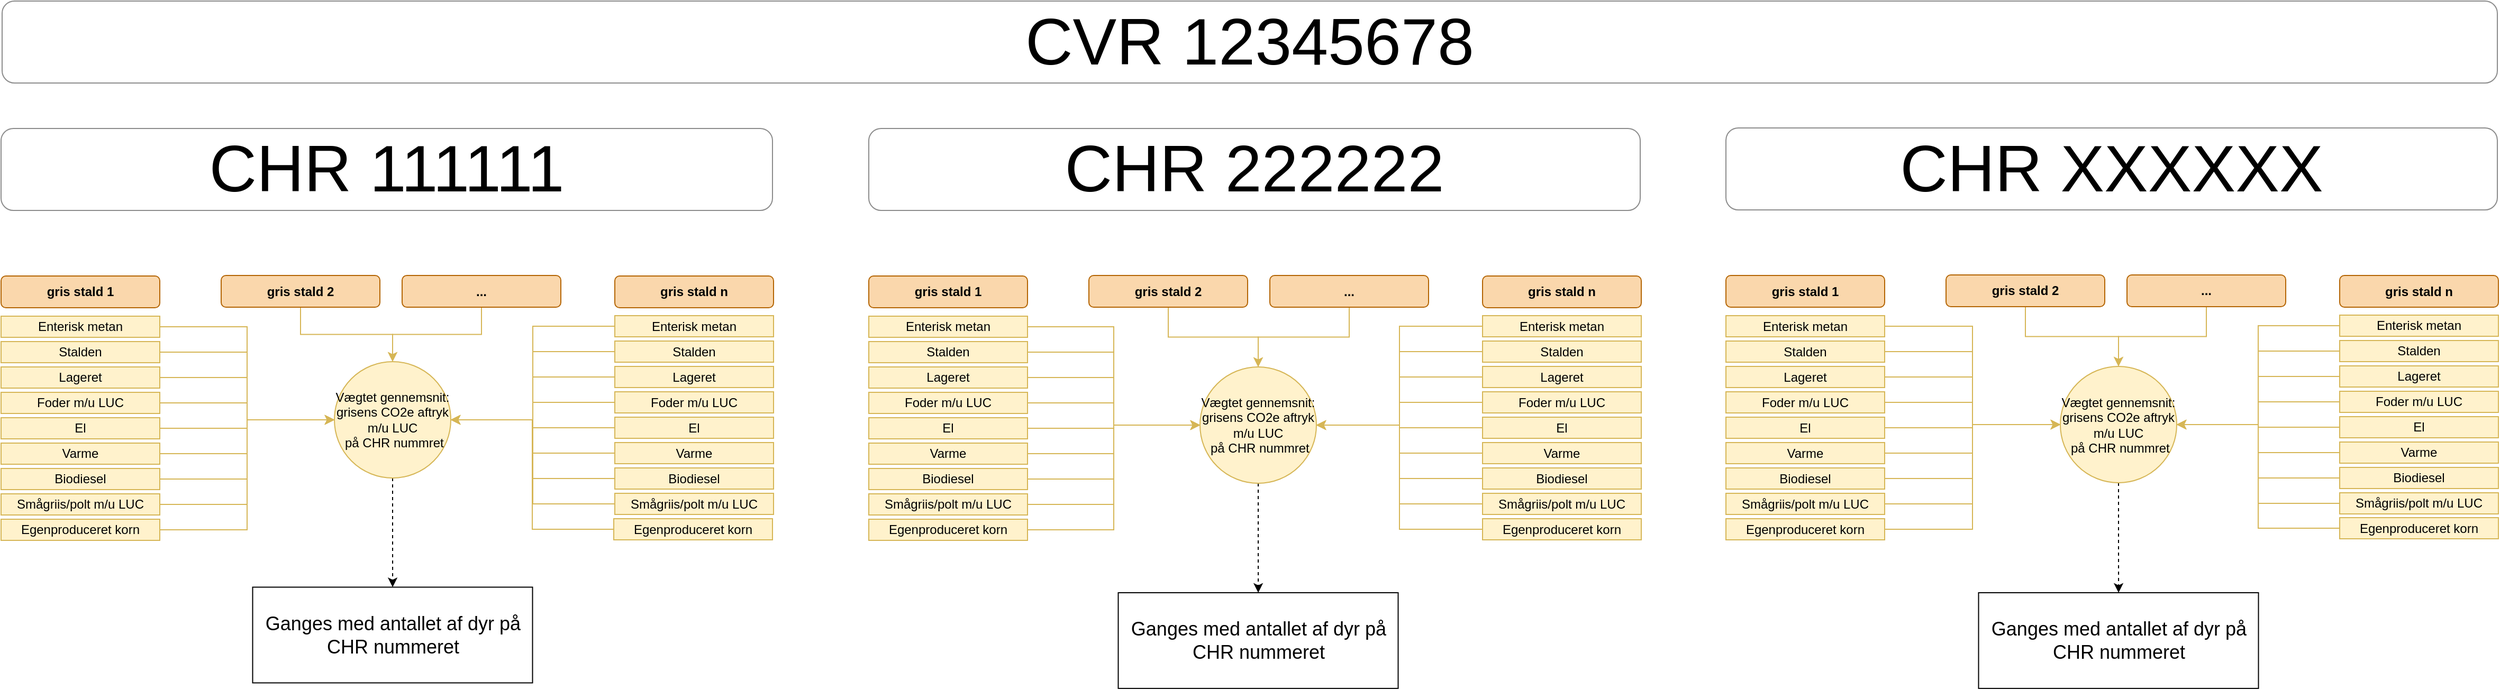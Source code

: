 <mxfile version="20.4.0" type="github">
  <diagram id="GUWWXrYv7TFzIVzRqDlY" name="Page-1">
    <mxGraphModel dx="4907" dy="1978" grid="1" gridSize="10" guides="1" tooltips="1" connect="1" arrows="1" fold="1" page="1" pageScale="1" pageWidth="827" pageHeight="1169" math="0" shadow="0">
      <root>
        <mxCell id="0" />
        <mxCell id="1" parent="0" />
        <mxCell id="A_WAUtJpo3-AmnUpiRZP-115" value="CHR 111111" style="rounded=1;whiteSpace=wrap;html=1;shadow=0;glass=0;sketch=0;strokeColor=#808080;fontSize=62;fillColor=default;gradientColor=none;rotation=0;opacity=90;" vertex="1" parent="1">
          <mxGeometry x="61" y="200.5" width="729" height="77.5" as="geometry" />
        </mxCell>
        <mxCell id="A_WAUtJpo3-AmnUpiRZP-759" style="edgeStyle=orthogonalEdgeStyle;rounded=0;orthogonalLoop=1;jettySize=auto;html=1;strokeColor=#000000;fontSize=18;dashed=1;" edge="1" parent="1" source="A_WAUtJpo3-AmnUpiRZP-611" target="A_WAUtJpo3-AmnUpiRZP-756">
          <mxGeometry relative="1" as="geometry" />
        </mxCell>
        <mxCell id="A_WAUtJpo3-AmnUpiRZP-611" value="Vægtet gennemsnit: grisens CO2e aftryk m/u LUC&lt;br&gt;&amp;nbsp;på CHR nummret" style="ellipse;whiteSpace=wrap;html=1;aspect=fixed;fontFamily=Helvetica;fontSize=12;align=center;strokeColor=#d6b656;fillColor=#fff2cc;" vertex="1" parent="1">
          <mxGeometry x="376" y="421" width="110" height="110" as="geometry" />
        </mxCell>
        <mxCell id="A_WAUtJpo3-AmnUpiRZP-660" style="edgeStyle=orthogonalEdgeStyle;rounded=0;orthogonalLoop=1;jettySize=auto;html=1;entryX=0;entryY=0.5;entryDx=0;entryDy=0;strokeColor=#d6b656;fillColor=#fff2cc;" edge="1" parent="1" source="A_WAUtJpo3-AmnUpiRZP-613" target="A_WAUtJpo3-AmnUpiRZP-611">
          <mxGeometry relative="1" as="geometry" />
        </mxCell>
        <mxCell id="A_WAUtJpo3-AmnUpiRZP-613" value="Enterisk metan" style="rounded=0;whiteSpace=wrap;html=1;fillColor=#fff2cc;strokeColor=#d6b656;" vertex="1" parent="1">
          <mxGeometry x="61" y="378" width="150" height="20" as="geometry" />
        </mxCell>
        <mxCell id="A_WAUtJpo3-AmnUpiRZP-661" style="edgeStyle=orthogonalEdgeStyle;rounded=0;orthogonalLoop=1;jettySize=auto;html=1;entryX=0;entryY=0.5;entryDx=0;entryDy=0;strokeColor=#d6b656;fillColor=#fff2cc;" edge="1" parent="1" source="A_WAUtJpo3-AmnUpiRZP-615" target="A_WAUtJpo3-AmnUpiRZP-611">
          <mxGeometry relative="1" as="geometry" />
        </mxCell>
        <mxCell id="A_WAUtJpo3-AmnUpiRZP-615" value="Stalden" style="rounded=0;whiteSpace=wrap;html=1;fillColor=#fff2cc;strokeColor=#d6b656;" vertex="1" parent="1">
          <mxGeometry x="61" y="402" width="150" height="20" as="geometry" />
        </mxCell>
        <mxCell id="A_WAUtJpo3-AmnUpiRZP-616" style="edgeStyle=orthogonalEdgeStyle;rounded=0;orthogonalLoop=1;jettySize=auto;html=1;fontSize=25;strokeColor=#d6b656;fillColor=#fff2cc;" edge="1" parent="1" source="A_WAUtJpo3-AmnUpiRZP-617" target="A_WAUtJpo3-AmnUpiRZP-611">
          <mxGeometry relative="1" as="geometry" />
        </mxCell>
        <mxCell id="A_WAUtJpo3-AmnUpiRZP-617" value="Lageret" style="rounded=0;whiteSpace=wrap;html=1;fillColor=#fff2cc;strokeColor=#d6b656;" vertex="1" parent="1">
          <mxGeometry x="61" y="426" width="150" height="20" as="geometry" />
        </mxCell>
        <mxCell id="A_WAUtJpo3-AmnUpiRZP-618" style="edgeStyle=orthogonalEdgeStyle;rounded=0;orthogonalLoop=1;jettySize=auto;html=1;fontSize=25;strokeColor=#d6b656;fillColor=#fff2cc;" edge="1" parent="1" source="A_WAUtJpo3-AmnUpiRZP-619" target="A_WAUtJpo3-AmnUpiRZP-611">
          <mxGeometry relative="1" as="geometry" />
        </mxCell>
        <mxCell id="A_WAUtJpo3-AmnUpiRZP-619" value="Foder m/u LUC" style="rounded=0;whiteSpace=wrap;html=1;fillColor=#fff2cc;strokeColor=#d6b656;" vertex="1" parent="1">
          <mxGeometry x="61" y="450" width="150" height="20" as="geometry" />
        </mxCell>
        <mxCell id="A_WAUtJpo3-AmnUpiRZP-620" style="edgeStyle=orthogonalEdgeStyle;rounded=0;orthogonalLoop=1;jettySize=auto;html=1;fontSize=25;strokeColor=#d6b656;fillColor=#fff2cc;" edge="1" parent="1" source="A_WAUtJpo3-AmnUpiRZP-621" target="A_WAUtJpo3-AmnUpiRZP-611">
          <mxGeometry relative="1" as="geometry" />
        </mxCell>
        <mxCell id="A_WAUtJpo3-AmnUpiRZP-621" value="El" style="rounded=0;whiteSpace=wrap;html=1;fillColor=#fff2cc;strokeColor=#d6b656;" vertex="1" parent="1">
          <mxGeometry x="61" y="474" width="150" height="20" as="geometry" />
        </mxCell>
        <mxCell id="A_WAUtJpo3-AmnUpiRZP-622" style="edgeStyle=orthogonalEdgeStyle;rounded=0;orthogonalLoop=1;jettySize=auto;html=1;fontSize=25;strokeColor=#d6b656;fillColor=#fff2cc;" edge="1" parent="1" source="A_WAUtJpo3-AmnUpiRZP-623" target="A_WAUtJpo3-AmnUpiRZP-611">
          <mxGeometry relative="1" as="geometry" />
        </mxCell>
        <mxCell id="A_WAUtJpo3-AmnUpiRZP-623" value="Varme" style="rounded=0;whiteSpace=wrap;html=1;fillColor=#fff2cc;strokeColor=#d6b656;" vertex="1" parent="1">
          <mxGeometry x="61" y="498" width="150" height="20" as="geometry" />
        </mxCell>
        <mxCell id="A_WAUtJpo3-AmnUpiRZP-624" style="edgeStyle=orthogonalEdgeStyle;rounded=0;orthogonalLoop=1;jettySize=auto;html=1;fontSize=25;strokeColor=#d6b656;fillColor=#fff2cc;" edge="1" parent="1" source="A_WAUtJpo3-AmnUpiRZP-625" target="A_WAUtJpo3-AmnUpiRZP-611">
          <mxGeometry relative="1" as="geometry" />
        </mxCell>
        <mxCell id="A_WAUtJpo3-AmnUpiRZP-625" value="Biodiesel" style="rounded=0;whiteSpace=wrap;html=1;fillColor=#fff2cc;strokeColor=#d6b656;" vertex="1" parent="1">
          <mxGeometry x="61" y="522" width="150" height="20" as="geometry" />
        </mxCell>
        <mxCell id="A_WAUtJpo3-AmnUpiRZP-662" style="edgeStyle=orthogonalEdgeStyle;rounded=0;orthogonalLoop=1;jettySize=auto;html=1;entryX=0;entryY=0.5;entryDx=0;entryDy=0;strokeColor=#d6b656;fillColor=#fff2cc;" edge="1" parent="1" source="A_WAUtJpo3-AmnUpiRZP-627" target="A_WAUtJpo3-AmnUpiRZP-611">
          <mxGeometry relative="1" as="geometry" />
        </mxCell>
        <mxCell id="A_WAUtJpo3-AmnUpiRZP-627" value="Smågriis/polt m/u LUC" style="rounded=0;whiteSpace=wrap;html=1;fillColor=#fff2cc;strokeColor=#d6b656;" vertex="1" parent="1">
          <mxGeometry x="61" y="546" width="150" height="20" as="geometry" />
        </mxCell>
        <mxCell id="A_WAUtJpo3-AmnUpiRZP-656" style="edgeStyle=orthogonalEdgeStyle;rounded=0;orthogonalLoop=1;jettySize=auto;html=1;entryX=1;entryY=0.5;entryDx=0;entryDy=0;strokeColor=#d6b656;fillColor=#fff2cc;" edge="1" parent="1" source="A_WAUtJpo3-AmnUpiRZP-629" target="A_WAUtJpo3-AmnUpiRZP-611">
          <mxGeometry relative="1" as="geometry" />
        </mxCell>
        <mxCell id="A_WAUtJpo3-AmnUpiRZP-629" value="Enterisk metan" style="rounded=0;whiteSpace=wrap;html=1;fillColor=#fff2cc;strokeColor=#d6b656;" vertex="1" parent="1">
          <mxGeometry x="641" y="377.5" width="150" height="20" as="geometry" />
        </mxCell>
        <mxCell id="A_WAUtJpo3-AmnUpiRZP-657" style="edgeStyle=orthogonalEdgeStyle;rounded=0;orthogonalLoop=1;jettySize=auto;html=1;entryX=1;entryY=0.5;entryDx=0;entryDy=0;strokeColor=#d6b656;fillColor=#fff2cc;" edge="1" parent="1" source="A_WAUtJpo3-AmnUpiRZP-631" target="A_WAUtJpo3-AmnUpiRZP-611">
          <mxGeometry relative="1" as="geometry" />
        </mxCell>
        <mxCell id="A_WAUtJpo3-AmnUpiRZP-631" value="Stalden" style="rounded=0;whiteSpace=wrap;html=1;fillColor=#fff2cc;strokeColor=#d6b656;" vertex="1" parent="1">
          <mxGeometry x="641" y="401.5" width="150" height="20" as="geometry" />
        </mxCell>
        <mxCell id="A_WAUtJpo3-AmnUpiRZP-632" style="edgeStyle=orthogonalEdgeStyle;rounded=0;orthogonalLoop=1;jettySize=auto;html=1;fontSize=25;strokeColor=#d6b656;fillColor=#fff2cc;" edge="1" parent="1" source="A_WAUtJpo3-AmnUpiRZP-633" target="A_WAUtJpo3-AmnUpiRZP-611">
          <mxGeometry relative="1" as="geometry" />
        </mxCell>
        <mxCell id="A_WAUtJpo3-AmnUpiRZP-633" value="Lageret" style="rounded=0;whiteSpace=wrap;html=1;fillColor=#fff2cc;strokeColor=#d6b656;" vertex="1" parent="1">
          <mxGeometry x="641" y="425.5" width="150" height="20" as="geometry" />
        </mxCell>
        <mxCell id="A_WAUtJpo3-AmnUpiRZP-634" style="edgeStyle=orthogonalEdgeStyle;rounded=0;orthogonalLoop=1;jettySize=auto;html=1;fontSize=25;strokeColor=#d6b656;fillColor=#fff2cc;" edge="1" parent="1" source="A_WAUtJpo3-AmnUpiRZP-635" target="A_WAUtJpo3-AmnUpiRZP-611">
          <mxGeometry relative="1" as="geometry" />
        </mxCell>
        <mxCell id="A_WAUtJpo3-AmnUpiRZP-635" value="Foder m/u LUC" style="rounded=0;whiteSpace=wrap;html=1;fillColor=#fff2cc;strokeColor=#d6b656;" vertex="1" parent="1">
          <mxGeometry x="641" y="449.5" width="150" height="20" as="geometry" />
        </mxCell>
        <mxCell id="A_WAUtJpo3-AmnUpiRZP-636" style="edgeStyle=orthogonalEdgeStyle;rounded=0;orthogonalLoop=1;jettySize=auto;html=1;fontSize=25;strokeColor=#d6b656;fillColor=#fff2cc;" edge="1" parent="1" source="A_WAUtJpo3-AmnUpiRZP-637" target="A_WAUtJpo3-AmnUpiRZP-611">
          <mxGeometry relative="1" as="geometry" />
        </mxCell>
        <mxCell id="A_WAUtJpo3-AmnUpiRZP-637" value="El" style="rounded=0;whiteSpace=wrap;html=1;fillColor=#fff2cc;strokeColor=#d6b656;" vertex="1" parent="1">
          <mxGeometry x="641" y="473.5" width="150" height="20" as="geometry" />
        </mxCell>
        <mxCell id="A_WAUtJpo3-AmnUpiRZP-638" style="edgeStyle=orthogonalEdgeStyle;rounded=0;orthogonalLoop=1;jettySize=auto;html=1;fontSize=25;strokeColor=#d6b656;fillColor=#fff2cc;" edge="1" parent="1" source="A_WAUtJpo3-AmnUpiRZP-639" target="A_WAUtJpo3-AmnUpiRZP-611">
          <mxGeometry relative="1" as="geometry" />
        </mxCell>
        <mxCell id="A_WAUtJpo3-AmnUpiRZP-639" value="Varme" style="rounded=0;whiteSpace=wrap;html=1;fillColor=#fff2cc;strokeColor=#d6b656;" vertex="1" parent="1">
          <mxGeometry x="641" y="497.5" width="150" height="20" as="geometry" />
        </mxCell>
        <mxCell id="A_WAUtJpo3-AmnUpiRZP-640" style="edgeStyle=orthogonalEdgeStyle;rounded=0;orthogonalLoop=1;jettySize=auto;html=1;fontSize=25;strokeColor=#d6b656;fillColor=#fff2cc;" edge="1" parent="1" source="A_WAUtJpo3-AmnUpiRZP-641" target="A_WAUtJpo3-AmnUpiRZP-611">
          <mxGeometry relative="1" as="geometry" />
        </mxCell>
        <mxCell id="A_WAUtJpo3-AmnUpiRZP-641" value="Biodiesel" style="rounded=0;whiteSpace=wrap;html=1;fillColor=#fff2cc;strokeColor=#d6b656;" vertex="1" parent="1">
          <mxGeometry x="641" y="521.5" width="150" height="20" as="geometry" />
        </mxCell>
        <mxCell id="A_WAUtJpo3-AmnUpiRZP-658" style="edgeStyle=orthogonalEdgeStyle;rounded=0;orthogonalLoop=1;jettySize=auto;html=1;entryX=1;entryY=0.5;entryDx=0;entryDy=0;strokeColor=#d6b656;fillColor=#fff2cc;" edge="1" parent="1" source="A_WAUtJpo3-AmnUpiRZP-643" target="A_WAUtJpo3-AmnUpiRZP-611">
          <mxGeometry relative="1" as="geometry" />
        </mxCell>
        <mxCell id="A_WAUtJpo3-AmnUpiRZP-643" value="Smågriis/polt m/u LUC" style="rounded=0;whiteSpace=wrap;html=1;fillColor=#fff2cc;strokeColor=#d6b656;" vertex="1" parent="1">
          <mxGeometry x="641" y="545.5" width="150" height="20" as="geometry" />
        </mxCell>
        <mxCell id="A_WAUtJpo3-AmnUpiRZP-644" value="gris stald 1" style="rounded=1;whiteSpace=wrap;html=1;fillColor=#fad7ac;rotation=0;strokeColor=#b46504;fontStyle=1;" vertex="1" parent="1">
          <mxGeometry x="61" y="340" width="150" height="30" as="geometry" />
        </mxCell>
        <mxCell id="A_WAUtJpo3-AmnUpiRZP-645" value="gris stald n" style="rounded=1;whiteSpace=wrap;html=1;fillColor=#fad7ac;rotation=0;strokeColor=#b46504;fontStyle=1;" vertex="1" parent="1">
          <mxGeometry x="641" y="340" width="150" height="30" as="geometry" />
        </mxCell>
        <mxCell id="A_WAUtJpo3-AmnUpiRZP-655" style="edgeStyle=orthogonalEdgeStyle;rounded=0;orthogonalLoop=1;jettySize=auto;html=1;strokeColor=#d6b656;fillColor=#fff2cc;" edge="1" parent="1" source="A_WAUtJpo3-AmnUpiRZP-647" target="A_WAUtJpo3-AmnUpiRZP-611">
          <mxGeometry relative="1" as="geometry" />
        </mxCell>
        <mxCell id="A_WAUtJpo3-AmnUpiRZP-647" value="gris stald 2" style="rounded=1;whiteSpace=wrap;html=1;fillColor=#fad7ac;rotation=0;strokeColor=#b46504;fontStyle=1;" vertex="1" parent="1">
          <mxGeometry x="269" y="339.5" width="150" height="30" as="geometry" />
        </mxCell>
        <mxCell id="A_WAUtJpo3-AmnUpiRZP-648" style="edgeStyle=orthogonalEdgeStyle;rounded=0;orthogonalLoop=1;jettySize=auto;html=1;strokeColor=#d6b656;fontSize=62;fillColor=#fff2cc;" edge="1" parent="1" source="A_WAUtJpo3-AmnUpiRZP-649" target="A_WAUtJpo3-AmnUpiRZP-611">
          <mxGeometry relative="1" as="geometry" />
        </mxCell>
        <mxCell id="A_WAUtJpo3-AmnUpiRZP-649" value="..." style="rounded=1;whiteSpace=wrap;html=1;fillColor=#fad7ac;rotation=0;strokeColor=#b46504;fontStyle=1;" vertex="1" parent="1">
          <mxGeometry x="440" y="339.5" width="150" height="30" as="geometry" />
        </mxCell>
        <mxCell id="A_WAUtJpo3-AmnUpiRZP-664" style="edgeStyle=orthogonalEdgeStyle;rounded=0;orthogonalLoop=1;jettySize=auto;html=1;entryX=0;entryY=0.5;entryDx=0;entryDy=0;strokeColor=#d6b656;fillColor=#fff2cc;" edge="1" parent="1" source="A_WAUtJpo3-AmnUpiRZP-650" target="A_WAUtJpo3-AmnUpiRZP-611">
          <mxGeometry relative="1" as="geometry" />
        </mxCell>
        <mxCell id="A_WAUtJpo3-AmnUpiRZP-650" value="Egenproduceret korn" style="rounded=0;whiteSpace=wrap;html=1;fillColor=#fff2cc;strokeColor=#d6b656;" vertex="1" parent="1">
          <mxGeometry x="61" y="570" width="150" height="20" as="geometry" />
        </mxCell>
        <mxCell id="A_WAUtJpo3-AmnUpiRZP-659" style="edgeStyle=orthogonalEdgeStyle;rounded=0;orthogonalLoop=1;jettySize=auto;html=1;entryX=1;entryY=0.5;entryDx=0;entryDy=0;strokeColor=#d6b656;fillColor=#fff2cc;" edge="1" parent="1" source="A_WAUtJpo3-AmnUpiRZP-651" target="A_WAUtJpo3-AmnUpiRZP-611">
          <mxGeometry relative="1" as="geometry" />
        </mxCell>
        <mxCell id="A_WAUtJpo3-AmnUpiRZP-651" value="Egenproduceret korn" style="rounded=0;whiteSpace=wrap;html=1;fillColor=#fff2cc;strokeColor=#d6b656;" vertex="1" parent="1">
          <mxGeometry x="640" y="569.5" width="150" height="20" as="geometry" />
        </mxCell>
        <mxCell id="A_WAUtJpo3-AmnUpiRZP-665" value="CHR 222222" style="rounded=1;whiteSpace=wrap;html=1;shadow=0;glass=0;sketch=0;strokeColor=#808080;fontSize=62;fillColor=default;gradientColor=none;rotation=0;opacity=90;" vertex="1" parent="1">
          <mxGeometry x="881" y="200.5" width="729" height="77.5" as="geometry" />
        </mxCell>
        <mxCell id="A_WAUtJpo3-AmnUpiRZP-760" style="edgeStyle=orthogonalEdgeStyle;rounded=0;orthogonalLoop=1;jettySize=auto;html=1;strokeColor=#000000;fontSize=18;dashed=1;" edge="1" parent="1" source="A_WAUtJpo3-AmnUpiRZP-666" target="A_WAUtJpo3-AmnUpiRZP-757">
          <mxGeometry relative="1" as="geometry" />
        </mxCell>
        <mxCell id="A_WAUtJpo3-AmnUpiRZP-666" value="Vægtet gennemsnit: grisens CO2e aftryk m/u LUC&lt;br&gt;&amp;nbsp;på CHR nummret" style="ellipse;whiteSpace=wrap;html=1;aspect=fixed;fontFamily=Helvetica;fontSize=12;align=center;strokeColor=#d6b656;fillColor=#fff2cc;" vertex="1" parent="1">
          <mxGeometry x="1194" y="426" width="110" height="110" as="geometry" />
        </mxCell>
        <mxCell id="A_WAUtJpo3-AmnUpiRZP-667" style="edgeStyle=orthogonalEdgeStyle;rounded=0;orthogonalLoop=1;jettySize=auto;html=1;entryX=0;entryY=0.5;entryDx=0;entryDy=0;strokeColor=#d6b656;fillColor=#fff2cc;" edge="1" parent="1" source="A_WAUtJpo3-AmnUpiRZP-668" target="A_WAUtJpo3-AmnUpiRZP-666">
          <mxGeometry relative="1" as="geometry" />
        </mxCell>
        <mxCell id="A_WAUtJpo3-AmnUpiRZP-668" value="Enterisk metan" style="rounded=0;whiteSpace=wrap;html=1;fillColor=#fff2cc;strokeColor=#d6b656;" vertex="1" parent="1">
          <mxGeometry x="881" y="378" width="150" height="20" as="geometry" />
        </mxCell>
        <mxCell id="A_WAUtJpo3-AmnUpiRZP-669" style="edgeStyle=orthogonalEdgeStyle;rounded=0;orthogonalLoop=1;jettySize=auto;html=1;entryX=0;entryY=0.5;entryDx=0;entryDy=0;strokeColor=#d6b656;fillColor=#fff2cc;" edge="1" parent="1" source="A_WAUtJpo3-AmnUpiRZP-670" target="A_WAUtJpo3-AmnUpiRZP-666">
          <mxGeometry relative="1" as="geometry" />
        </mxCell>
        <mxCell id="A_WAUtJpo3-AmnUpiRZP-670" value="Stalden" style="rounded=0;whiteSpace=wrap;html=1;fillColor=#fff2cc;strokeColor=#d6b656;" vertex="1" parent="1">
          <mxGeometry x="881" y="402" width="150" height="20" as="geometry" />
        </mxCell>
        <mxCell id="A_WAUtJpo3-AmnUpiRZP-671" style="edgeStyle=orthogonalEdgeStyle;rounded=0;orthogonalLoop=1;jettySize=auto;html=1;fontSize=25;strokeColor=#d6b656;fillColor=#fff2cc;" edge="1" parent="1" source="A_WAUtJpo3-AmnUpiRZP-672" target="A_WAUtJpo3-AmnUpiRZP-666">
          <mxGeometry relative="1" as="geometry" />
        </mxCell>
        <mxCell id="A_WAUtJpo3-AmnUpiRZP-672" value="Lageret" style="rounded=0;whiteSpace=wrap;html=1;fillColor=#fff2cc;strokeColor=#d6b656;" vertex="1" parent="1">
          <mxGeometry x="881" y="426" width="150" height="20" as="geometry" />
        </mxCell>
        <mxCell id="A_WAUtJpo3-AmnUpiRZP-673" style="edgeStyle=orthogonalEdgeStyle;rounded=0;orthogonalLoop=1;jettySize=auto;html=1;fontSize=25;strokeColor=#d6b656;fillColor=#fff2cc;" edge="1" parent="1" source="A_WAUtJpo3-AmnUpiRZP-674" target="A_WAUtJpo3-AmnUpiRZP-666">
          <mxGeometry relative="1" as="geometry" />
        </mxCell>
        <mxCell id="A_WAUtJpo3-AmnUpiRZP-674" value="Foder m/u LUC" style="rounded=0;whiteSpace=wrap;html=1;fillColor=#fff2cc;strokeColor=#d6b656;" vertex="1" parent="1">
          <mxGeometry x="881" y="450" width="150" height="20" as="geometry" />
        </mxCell>
        <mxCell id="A_WAUtJpo3-AmnUpiRZP-675" style="edgeStyle=orthogonalEdgeStyle;rounded=0;orthogonalLoop=1;jettySize=auto;html=1;fontSize=25;strokeColor=#d6b656;fillColor=#fff2cc;" edge="1" parent="1" source="A_WAUtJpo3-AmnUpiRZP-676" target="A_WAUtJpo3-AmnUpiRZP-666">
          <mxGeometry relative="1" as="geometry" />
        </mxCell>
        <mxCell id="A_WAUtJpo3-AmnUpiRZP-676" value="El" style="rounded=0;whiteSpace=wrap;html=1;fillColor=#fff2cc;strokeColor=#d6b656;" vertex="1" parent="1">
          <mxGeometry x="881" y="474" width="150" height="20" as="geometry" />
        </mxCell>
        <mxCell id="A_WAUtJpo3-AmnUpiRZP-677" style="edgeStyle=orthogonalEdgeStyle;rounded=0;orthogonalLoop=1;jettySize=auto;html=1;fontSize=25;strokeColor=#d6b656;fillColor=#fff2cc;" edge="1" parent="1" source="A_WAUtJpo3-AmnUpiRZP-678" target="A_WAUtJpo3-AmnUpiRZP-666">
          <mxGeometry relative="1" as="geometry" />
        </mxCell>
        <mxCell id="A_WAUtJpo3-AmnUpiRZP-678" value="Varme" style="rounded=0;whiteSpace=wrap;html=1;fillColor=#fff2cc;strokeColor=#d6b656;" vertex="1" parent="1">
          <mxGeometry x="881" y="498" width="150" height="20" as="geometry" />
        </mxCell>
        <mxCell id="A_WAUtJpo3-AmnUpiRZP-679" style="edgeStyle=orthogonalEdgeStyle;rounded=0;orthogonalLoop=1;jettySize=auto;html=1;fontSize=25;strokeColor=#d6b656;fillColor=#fff2cc;" edge="1" parent="1" source="A_WAUtJpo3-AmnUpiRZP-680" target="A_WAUtJpo3-AmnUpiRZP-666">
          <mxGeometry relative="1" as="geometry" />
        </mxCell>
        <mxCell id="A_WAUtJpo3-AmnUpiRZP-680" value="Biodiesel" style="rounded=0;whiteSpace=wrap;html=1;fillColor=#fff2cc;strokeColor=#d6b656;" vertex="1" parent="1">
          <mxGeometry x="881" y="522" width="150" height="20" as="geometry" />
        </mxCell>
        <mxCell id="A_WAUtJpo3-AmnUpiRZP-681" style="edgeStyle=orthogonalEdgeStyle;rounded=0;orthogonalLoop=1;jettySize=auto;html=1;entryX=0;entryY=0.5;entryDx=0;entryDy=0;strokeColor=#d6b656;fillColor=#fff2cc;" edge="1" parent="1" source="A_WAUtJpo3-AmnUpiRZP-682" target="A_WAUtJpo3-AmnUpiRZP-666">
          <mxGeometry relative="1" as="geometry" />
        </mxCell>
        <mxCell id="A_WAUtJpo3-AmnUpiRZP-682" value="Smågriis/polt m/u LUC" style="rounded=0;whiteSpace=wrap;html=1;fillColor=#fff2cc;strokeColor=#d6b656;" vertex="1" parent="1">
          <mxGeometry x="881" y="546" width="150" height="20" as="geometry" />
        </mxCell>
        <mxCell id="A_WAUtJpo3-AmnUpiRZP-683" style="edgeStyle=orthogonalEdgeStyle;rounded=0;orthogonalLoop=1;jettySize=auto;html=1;entryX=1;entryY=0.5;entryDx=0;entryDy=0;strokeColor=#d6b656;fillColor=#fff2cc;" edge="1" parent="1" source="A_WAUtJpo3-AmnUpiRZP-684" target="A_WAUtJpo3-AmnUpiRZP-666">
          <mxGeometry relative="1" as="geometry" />
        </mxCell>
        <mxCell id="A_WAUtJpo3-AmnUpiRZP-684" value="Enterisk metan" style="rounded=0;whiteSpace=wrap;html=1;fillColor=#fff2cc;strokeColor=#d6b656;" vertex="1" parent="1">
          <mxGeometry x="1461" y="377.5" width="150" height="20" as="geometry" />
        </mxCell>
        <mxCell id="A_WAUtJpo3-AmnUpiRZP-685" style="edgeStyle=orthogonalEdgeStyle;rounded=0;orthogonalLoop=1;jettySize=auto;html=1;entryX=1;entryY=0.5;entryDx=0;entryDy=0;strokeColor=#d6b656;fillColor=#fff2cc;" edge="1" parent="1" source="A_WAUtJpo3-AmnUpiRZP-686" target="A_WAUtJpo3-AmnUpiRZP-666">
          <mxGeometry relative="1" as="geometry" />
        </mxCell>
        <mxCell id="A_WAUtJpo3-AmnUpiRZP-686" value="Stalden" style="rounded=0;whiteSpace=wrap;html=1;fillColor=#fff2cc;strokeColor=#d6b656;" vertex="1" parent="1">
          <mxGeometry x="1461" y="401.5" width="150" height="20" as="geometry" />
        </mxCell>
        <mxCell id="A_WAUtJpo3-AmnUpiRZP-687" style="edgeStyle=orthogonalEdgeStyle;rounded=0;orthogonalLoop=1;jettySize=auto;html=1;fontSize=25;strokeColor=#d6b656;fillColor=#fff2cc;" edge="1" parent="1" source="A_WAUtJpo3-AmnUpiRZP-688" target="A_WAUtJpo3-AmnUpiRZP-666">
          <mxGeometry relative="1" as="geometry" />
        </mxCell>
        <mxCell id="A_WAUtJpo3-AmnUpiRZP-688" value="Lageret" style="rounded=0;whiteSpace=wrap;html=1;fillColor=#fff2cc;strokeColor=#d6b656;" vertex="1" parent="1">
          <mxGeometry x="1461" y="425.5" width="150" height="20" as="geometry" />
        </mxCell>
        <mxCell id="A_WAUtJpo3-AmnUpiRZP-689" style="edgeStyle=orthogonalEdgeStyle;rounded=0;orthogonalLoop=1;jettySize=auto;html=1;fontSize=25;strokeColor=#d6b656;fillColor=#fff2cc;" edge="1" parent="1" source="A_WAUtJpo3-AmnUpiRZP-690" target="A_WAUtJpo3-AmnUpiRZP-666">
          <mxGeometry relative="1" as="geometry" />
        </mxCell>
        <mxCell id="A_WAUtJpo3-AmnUpiRZP-690" value="Foder m/u LUC" style="rounded=0;whiteSpace=wrap;html=1;fillColor=#fff2cc;strokeColor=#d6b656;" vertex="1" parent="1">
          <mxGeometry x="1461" y="449.5" width="150" height="20" as="geometry" />
        </mxCell>
        <mxCell id="A_WAUtJpo3-AmnUpiRZP-691" style="edgeStyle=orthogonalEdgeStyle;rounded=0;orthogonalLoop=1;jettySize=auto;html=1;fontSize=25;strokeColor=#d6b656;fillColor=#fff2cc;" edge="1" parent="1" source="A_WAUtJpo3-AmnUpiRZP-692" target="A_WAUtJpo3-AmnUpiRZP-666">
          <mxGeometry relative="1" as="geometry" />
        </mxCell>
        <mxCell id="A_WAUtJpo3-AmnUpiRZP-692" value="El" style="rounded=0;whiteSpace=wrap;html=1;fillColor=#fff2cc;strokeColor=#d6b656;" vertex="1" parent="1">
          <mxGeometry x="1461" y="473.5" width="150" height="20" as="geometry" />
        </mxCell>
        <mxCell id="A_WAUtJpo3-AmnUpiRZP-693" style="edgeStyle=orthogonalEdgeStyle;rounded=0;orthogonalLoop=1;jettySize=auto;html=1;fontSize=25;strokeColor=#d6b656;fillColor=#fff2cc;" edge="1" parent="1" source="A_WAUtJpo3-AmnUpiRZP-694" target="A_WAUtJpo3-AmnUpiRZP-666">
          <mxGeometry relative="1" as="geometry" />
        </mxCell>
        <mxCell id="A_WAUtJpo3-AmnUpiRZP-694" value="Varme" style="rounded=0;whiteSpace=wrap;html=1;fillColor=#fff2cc;strokeColor=#d6b656;" vertex="1" parent="1">
          <mxGeometry x="1461" y="497.5" width="150" height="20" as="geometry" />
        </mxCell>
        <mxCell id="A_WAUtJpo3-AmnUpiRZP-695" style="edgeStyle=orthogonalEdgeStyle;rounded=0;orthogonalLoop=1;jettySize=auto;html=1;fontSize=25;strokeColor=#d6b656;fillColor=#fff2cc;" edge="1" parent="1" source="A_WAUtJpo3-AmnUpiRZP-696" target="A_WAUtJpo3-AmnUpiRZP-666">
          <mxGeometry relative="1" as="geometry" />
        </mxCell>
        <mxCell id="A_WAUtJpo3-AmnUpiRZP-696" value="Biodiesel" style="rounded=0;whiteSpace=wrap;html=1;fillColor=#fff2cc;strokeColor=#d6b656;" vertex="1" parent="1">
          <mxGeometry x="1461" y="521.5" width="150" height="20" as="geometry" />
        </mxCell>
        <mxCell id="A_WAUtJpo3-AmnUpiRZP-697" style="edgeStyle=orthogonalEdgeStyle;rounded=0;orthogonalLoop=1;jettySize=auto;html=1;entryX=1;entryY=0.5;entryDx=0;entryDy=0;strokeColor=#d6b656;fillColor=#fff2cc;" edge="1" parent="1" source="A_WAUtJpo3-AmnUpiRZP-698" target="A_WAUtJpo3-AmnUpiRZP-666">
          <mxGeometry relative="1" as="geometry" />
        </mxCell>
        <mxCell id="A_WAUtJpo3-AmnUpiRZP-698" value="Smågriis/polt m/u LUC" style="rounded=0;whiteSpace=wrap;html=1;fillColor=#fff2cc;strokeColor=#d6b656;" vertex="1" parent="1">
          <mxGeometry x="1461" y="545.5" width="150" height="20" as="geometry" />
        </mxCell>
        <mxCell id="A_WAUtJpo3-AmnUpiRZP-699" value="gris stald 1" style="rounded=1;whiteSpace=wrap;html=1;fillColor=#fad7ac;rotation=0;strokeColor=#b46504;fontStyle=1;" vertex="1" parent="1">
          <mxGeometry x="881" y="340" width="150" height="30" as="geometry" />
        </mxCell>
        <mxCell id="A_WAUtJpo3-AmnUpiRZP-700" value="gris stald n" style="rounded=1;whiteSpace=wrap;html=1;fillColor=#fad7ac;rotation=0;strokeColor=#b46504;fontStyle=1;" vertex="1" parent="1">
          <mxGeometry x="1461" y="340" width="150" height="30" as="geometry" />
        </mxCell>
        <mxCell id="A_WAUtJpo3-AmnUpiRZP-753" style="edgeStyle=orthogonalEdgeStyle;rounded=0;orthogonalLoop=1;jettySize=auto;html=1;fillColor=#fff2cc;strokeColor=#d6b656;" edge="1" parent="1" source="A_WAUtJpo3-AmnUpiRZP-702" target="A_WAUtJpo3-AmnUpiRZP-666">
          <mxGeometry relative="1" as="geometry" />
        </mxCell>
        <mxCell id="A_WAUtJpo3-AmnUpiRZP-702" value="gris stald 2" style="rounded=1;whiteSpace=wrap;html=1;fillColor=#fad7ac;rotation=0;strokeColor=#b46504;fontStyle=1;" vertex="1" parent="1">
          <mxGeometry x="1089" y="339.5" width="150" height="30" as="geometry" />
        </mxCell>
        <mxCell id="A_WAUtJpo3-AmnUpiRZP-703" style="edgeStyle=orthogonalEdgeStyle;rounded=0;orthogonalLoop=1;jettySize=auto;html=1;strokeColor=#d6b656;fontSize=62;fillColor=#fff2cc;" edge="1" parent="1" source="A_WAUtJpo3-AmnUpiRZP-704" target="A_WAUtJpo3-AmnUpiRZP-666">
          <mxGeometry relative="1" as="geometry" />
        </mxCell>
        <mxCell id="A_WAUtJpo3-AmnUpiRZP-704" value="..." style="rounded=1;whiteSpace=wrap;html=1;fillColor=#fad7ac;rotation=0;strokeColor=#b46504;fontStyle=1;" vertex="1" parent="1">
          <mxGeometry x="1260" y="339.5" width="150" height="30" as="geometry" />
        </mxCell>
        <mxCell id="A_WAUtJpo3-AmnUpiRZP-705" style="edgeStyle=orthogonalEdgeStyle;rounded=0;orthogonalLoop=1;jettySize=auto;html=1;entryX=0;entryY=0.5;entryDx=0;entryDy=0;strokeColor=#d6b656;fillColor=#fff2cc;" edge="1" parent="1" source="A_WAUtJpo3-AmnUpiRZP-706" target="A_WAUtJpo3-AmnUpiRZP-666">
          <mxGeometry relative="1" as="geometry" />
        </mxCell>
        <mxCell id="A_WAUtJpo3-AmnUpiRZP-706" value="Egenproduceret korn" style="rounded=0;whiteSpace=wrap;html=1;fillColor=#fff2cc;strokeColor=#d6b656;" vertex="1" parent="1">
          <mxGeometry x="881" y="570" width="150" height="20" as="geometry" />
        </mxCell>
        <mxCell id="A_WAUtJpo3-AmnUpiRZP-707" style="edgeStyle=orthogonalEdgeStyle;rounded=0;orthogonalLoop=1;jettySize=auto;html=1;entryX=1;entryY=0.5;entryDx=0;entryDy=0;strokeColor=#d6b656;fillColor=#fff2cc;" edge="1" parent="1" source="A_WAUtJpo3-AmnUpiRZP-708" target="A_WAUtJpo3-AmnUpiRZP-666">
          <mxGeometry relative="1" as="geometry" />
        </mxCell>
        <mxCell id="A_WAUtJpo3-AmnUpiRZP-708" value="Egenproduceret korn" style="rounded=0;whiteSpace=wrap;html=1;fillColor=#fff2cc;strokeColor=#d6b656;" vertex="1" parent="1">
          <mxGeometry x="1461" y="569.5" width="150" height="20" as="geometry" />
        </mxCell>
        <mxCell id="A_WAUtJpo3-AmnUpiRZP-709" value="CHR XXXXXX" style="rounded=1;whiteSpace=wrap;html=1;shadow=0;glass=0;sketch=0;strokeColor=#808080;fontSize=62;fillColor=default;gradientColor=none;rotation=0;opacity=90;" vertex="1" parent="1">
          <mxGeometry x="1691" y="200" width="729" height="77.5" as="geometry" />
        </mxCell>
        <mxCell id="A_WAUtJpo3-AmnUpiRZP-761" style="edgeStyle=orthogonalEdgeStyle;rounded=0;orthogonalLoop=1;jettySize=auto;html=1;dashed=1;strokeColor=#000000;fontSize=18;" edge="1" parent="1" source="A_WAUtJpo3-AmnUpiRZP-710" target="A_WAUtJpo3-AmnUpiRZP-758">
          <mxGeometry relative="1" as="geometry" />
        </mxCell>
        <mxCell id="A_WAUtJpo3-AmnUpiRZP-710" value="Vægtet gennemsnit: grisens CO2e aftryk m/u LUC&lt;br&gt;&amp;nbsp;på CHR nummret" style="ellipse;whiteSpace=wrap;html=1;aspect=fixed;fontFamily=Helvetica;fontSize=12;align=center;strokeColor=#d6b656;fillColor=#fff2cc;" vertex="1" parent="1">
          <mxGeometry x="2007" y="425.5" width="110" height="110" as="geometry" />
        </mxCell>
        <mxCell id="A_WAUtJpo3-AmnUpiRZP-711" style="edgeStyle=orthogonalEdgeStyle;rounded=0;orthogonalLoop=1;jettySize=auto;html=1;entryX=0;entryY=0.5;entryDx=0;entryDy=0;strokeColor=#d6b656;fillColor=#fff2cc;" edge="1" parent="1" source="A_WAUtJpo3-AmnUpiRZP-712" target="A_WAUtJpo3-AmnUpiRZP-710">
          <mxGeometry relative="1" as="geometry" />
        </mxCell>
        <mxCell id="A_WAUtJpo3-AmnUpiRZP-712" value="Enterisk metan" style="rounded=0;whiteSpace=wrap;html=1;fillColor=#fff2cc;strokeColor=#d6b656;" vertex="1" parent="1">
          <mxGeometry x="1691" y="377.5" width="150" height="20" as="geometry" />
        </mxCell>
        <mxCell id="A_WAUtJpo3-AmnUpiRZP-713" style="edgeStyle=orthogonalEdgeStyle;rounded=0;orthogonalLoop=1;jettySize=auto;html=1;entryX=0;entryY=0.5;entryDx=0;entryDy=0;strokeColor=#d6b656;fillColor=#fff2cc;" edge="1" parent="1" source="A_WAUtJpo3-AmnUpiRZP-714" target="A_WAUtJpo3-AmnUpiRZP-710">
          <mxGeometry relative="1" as="geometry" />
        </mxCell>
        <mxCell id="A_WAUtJpo3-AmnUpiRZP-714" value="Stalden" style="rounded=0;whiteSpace=wrap;html=1;fillColor=#fff2cc;strokeColor=#d6b656;" vertex="1" parent="1">
          <mxGeometry x="1691" y="401.5" width="150" height="20" as="geometry" />
        </mxCell>
        <mxCell id="A_WAUtJpo3-AmnUpiRZP-715" style="edgeStyle=orthogonalEdgeStyle;rounded=0;orthogonalLoop=1;jettySize=auto;html=1;fontSize=25;strokeColor=#d6b656;fillColor=#fff2cc;" edge="1" parent="1" source="A_WAUtJpo3-AmnUpiRZP-716" target="A_WAUtJpo3-AmnUpiRZP-710">
          <mxGeometry relative="1" as="geometry" />
        </mxCell>
        <mxCell id="A_WAUtJpo3-AmnUpiRZP-716" value="Lageret" style="rounded=0;whiteSpace=wrap;html=1;fillColor=#fff2cc;strokeColor=#d6b656;" vertex="1" parent="1">
          <mxGeometry x="1691" y="425.5" width="150" height="20" as="geometry" />
        </mxCell>
        <mxCell id="A_WAUtJpo3-AmnUpiRZP-717" style="edgeStyle=orthogonalEdgeStyle;rounded=0;orthogonalLoop=1;jettySize=auto;html=1;fontSize=25;strokeColor=#d6b656;fillColor=#fff2cc;" edge="1" parent="1" source="A_WAUtJpo3-AmnUpiRZP-718" target="A_WAUtJpo3-AmnUpiRZP-710">
          <mxGeometry relative="1" as="geometry" />
        </mxCell>
        <mxCell id="A_WAUtJpo3-AmnUpiRZP-718" value="Foder m/u LUC" style="rounded=0;whiteSpace=wrap;html=1;fillColor=#fff2cc;strokeColor=#d6b656;" vertex="1" parent="1">
          <mxGeometry x="1691" y="449.5" width="150" height="20" as="geometry" />
        </mxCell>
        <mxCell id="A_WAUtJpo3-AmnUpiRZP-719" style="edgeStyle=orthogonalEdgeStyle;rounded=0;orthogonalLoop=1;jettySize=auto;html=1;fontSize=25;strokeColor=#d6b656;fillColor=#fff2cc;" edge="1" parent="1" source="A_WAUtJpo3-AmnUpiRZP-720" target="A_WAUtJpo3-AmnUpiRZP-710">
          <mxGeometry relative="1" as="geometry" />
        </mxCell>
        <mxCell id="A_WAUtJpo3-AmnUpiRZP-720" value="El" style="rounded=0;whiteSpace=wrap;html=1;fillColor=#fff2cc;strokeColor=#d6b656;" vertex="1" parent="1">
          <mxGeometry x="1691" y="473.5" width="150" height="20" as="geometry" />
        </mxCell>
        <mxCell id="A_WAUtJpo3-AmnUpiRZP-721" style="edgeStyle=orthogonalEdgeStyle;rounded=0;orthogonalLoop=1;jettySize=auto;html=1;fontSize=25;strokeColor=#d6b656;fillColor=#fff2cc;" edge="1" parent="1" source="A_WAUtJpo3-AmnUpiRZP-722" target="A_WAUtJpo3-AmnUpiRZP-710">
          <mxGeometry relative="1" as="geometry" />
        </mxCell>
        <mxCell id="A_WAUtJpo3-AmnUpiRZP-722" value="Varme" style="rounded=0;whiteSpace=wrap;html=1;fillColor=#fff2cc;strokeColor=#d6b656;" vertex="1" parent="1">
          <mxGeometry x="1691" y="497.5" width="150" height="20" as="geometry" />
        </mxCell>
        <mxCell id="A_WAUtJpo3-AmnUpiRZP-723" style="edgeStyle=orthogonalEdgeStyle;rounded=0;orthogonalLoop=1;jettySize=auto;html=1;fontSize=25;strokeColor=#d6b656;fillColor=#fff2cc;" edge="1" parent="1" source="A_WAUtJpo3-AmnUpiRZP-724" target="A_WAUtJpo3-AmnUpiRZP-710">
          <mxGeometry relative="1" as="geometry" />
        </mxCell>
        <mxCell id="A_WAUtJpo3-AmnUpiRZP-724" value="Biodiesel" style="rounded=0;whiteSpace=wrap;html=1;fillColor=#fff2cc;strokeColor=#d6b656;" vertex="1" parent="1">
          <mxGeometry x="1691" y="521.5" width="150" height="20" as="geometry" />
        </mxCell>
        <mxCell id="A_WAUtJpo3-AmnUpiRZP-725" style="edgeStyle=orthogonalEdgeStyle;rounded=0;orthogonalLoop=1;jettySize=auto;html=1;entryX=0;entryY=0.5;entryDx=0;entryDy=0;strokeColor=#d6b656;fillColor=#fff2cc;" edge="1" parent="1" source="A_WAUtJpo3-AmnUpiRZP-726" target="A_WAUtJpo3-AmnUpiRZP-710">
          <mxGeometry relative="1" as="geometry" />
        </mxCell>
        <mxCell id="A_WAUtJpo3-AmnUpiRZP-726" value="Smågriis/polt m/u LUC" style="rounded=0;whiteSpace=wrap;html=1;fillColor=#fff2cc;strokeColor=#d6b656;" vertex="1" parent="1">
          <mxGeometry x="1691" y="545.5" width="150" height="20" as="geometry" />
        </mxCell>
        <mxCell id="A_WAUtJpo3-AmnUpiRZP-727" style="edgeStyle=orthogonalEdgeStyle;rounded=0;orthogonalLoop=1;jettySize=auto;html=1;entryX=1;entryY=0.5;entryDx=0;entryDy=0;strokeColor=#d6b656;fillColor=#fff2cc;" edge="1" parent="1" source="A_WAUtJpo3-AmnUpiRZP-728" target="A_WAUtJpo3-AmnUpiRZP-710">
          <mxGeometry relative="1" as="geometry" />
        </mxCell>
        <mxCell id="A_WAUtJpo3-AmnUpiRZP-728" value="Enterisk metan" style="rounded=0;whiteSpace=wrap;html=1;fillColor=#fff2cc;strokeColor=#d6b656;" vertex="1" parent="1">
          <mxGeometry x="2271" y="377" width="150" height="20" as="geometry" />
        </mxCell>
        <mxCell id="A_WAUtJpo3-AmnUpiRZP-729" style="edgeStyle=orthogonalEdgeStyle;rounded=0;orthogonalLoop=1;jettySize=auto;html=1;entryX=1;entryY=0.5;entryDx=0;entryDy=0;strokeColor=#d6b656;fillColor=#fff2cc;" edge="1" parent="1" source="A_WAUtJpo3-AmnUpiRZP-730" target="A_WAUtJpo3-AmnUpiRZP-710">
          <mxGeometry relative="1" as="geometry" />
        </mxCell>
        <mxCell id="A_WAUtJpo3-AmnUpiRZP-730" value="Stalden" style="rounded=0;whiteSpace=wrap;html=1;fillColor=#fff2cc;strokeColor=#d6b656;" vertex="1" parent="1">
          <mxGeometry x="2271" y="401" width="150" height="20" as="geometry" />
        </mxCell>
        <mxCell id="A_WAUtJpo3-AmnUpiRZP-731" style="edgeStyle=orthogonalEdgeStyle;rounded=0;orthogonalLoop=1;jettySize=auto;html=1;fontSize=25;strokeColor=#d6b656;fillColor=#fff2cc;" edge="1" parent="1" source="A_WAUtJpo3-AmnUpiRZP-732" target="A_WAUtJpo3-AmnUpiRZP-710">
          <mxGeometry relative="1" as="geometry" />
        </mxCell>
        <mxCell id="A_WAUtJpo3-AmnUpiRZP-732" value="Lageret" style="rounded=0;whiteSpace=wrap;html=1;fillColor=#fff2cc;strokeColor=#d6b656;" vertex="1" parent="1">
          <mxGeometry x="2271" y="425" width="150" height="20" as="geometry" />
        </mxCell>
        <mxCell id="A_WAUtJpo3-AmnUpiRZP-733" style="edgeStyle=orthogonalEdgeStyle;rounded=0;orthogonalLoop=1;jettySize=auto;html=1;fontSize=25;strokeColor=#d6b656;fillColor=#fff2cc;" edge="1" parent="1" source="A_WAUtJpo3-AmnUpiRZP-734" target="A_WAUtJpo3-AmnUpiRZP-710">
          <mxGeometry relative="1" as="geometry" />
        </mxCell>
        <mxCell id="A_WAUtJpo3-AmnUpiRZP-734" value="Foder m/u LUC" style="rounded=0;whiteSpace=wrap;html=1;fillColor=#fff2cc;strokeColor=#d6b656;" vertex="1" parent="1">
          <mxGeometry x="2271" y="449" width="150" height="20" as="geometry" />
        </mxCell>
        <mxCell id="A_WAUtJpo3-AmnUpiRZP-735" style="edgeStyle=orthogonalEdgeStyle;rounded=0;orthogonalLoop=1;jettySize=auto;html=1;fontSize=25;strokeColor=#d6b656;fillColor=#fff2cc;" edge="1" parent="1" source="A_WAUtJpo3-AmnUpiRZP-736" target="A_WAUtJpo3-AmnUpiRZP-710">
          <mxGeometry relative="1" as="geometry" />
        </mxCell>
        <mxCell id="A_WAUtJpo3-AmnUpiRZP-736" value="El" style="rounded=0;whiteSpace=wrap;html=1;fillColor=#fff2cc;strokeColor=#d6b656;" vertex="1" parent="1">
          <mxGeometry x="2271" y="473" width="150" height="20" as="geometry" />
        </mxCell>
        <mxCell id="A_WAUtJpo3-AmnUpiRZP-737" style="edgeStyle=orthogonalEdgeStyle;rounded=0;orthogonalLoop=1;jettySize=auto;html=1;fontSize=25;strokeColor=#d6b656;fillColor=#fff2cc;" edge="1" parent="1" source="A_WAUtJpo3-AmnUpiRZP-738" target="A_WAUtJpo3-AmnUpiRZP-710">
          <mxGeometry relative="1" as="geometry" />
        </mxCell>
        <mxCell id="A_WAUtJpo3-AmnUpiRZP-738" value="Varme" style="rounded=0;whiteSpace=wrap;html=1;fillColor=#fff2cc;strokeColor=#d6b656;" vertex="1" parent="1">
          <mxGeometry x="2271" y="497" width="150" height="20" as="geometry" />
        </mxCell>
        <mxCell id="A_WAUtJpo3-AmnUpiRZP-739" style="edgeStyle=orthogonalEdgeStyle;rounded=0;orthogonalLoop=1;jettySize=auto;html=1;fontSize=25;strokeColor=#d6b656;fillColor=#fff2cc;" edge="1" parent="1" source="A_WAUtJpo3-AmnUpiRZP-740" target="A_WAUtJpo3-AmnUpiRZP-710">
          <mxGeometry relative="1" as="geometry" />
        </mxCell>
        <mxCell id="A_WAUtJpo3-AmnUpiRZP-740" value="Biodiesel" style="rounded=0;whiteSpace=wrap;html=1;fillColor=#fff2cc;strokeColor=#d6b656;" vertex="1" parent="1">
          <mxGeometry x="2271" y="521" width="150" height="20" as="geometry" />
        </mxCell>
        <mxCell id="A_WAUtJpo3-AmnUpiRZP-741" style="edgeStyle=orthogonalEdgeStyle;rounded=0;orthogonalLoop=1;jettySize=auto;html=1;entryX=1;entryY=0.5;entryDx=0;entryDy=0;strokeColor=#d6b656;fillColor=#fff2cc;" edge="1" parent="1" source="A_WAUtJpo3-AmnUpiRZP-742" target="A_WAUtJpo3-AmnUpiRZP-710">
          <mxGeometry relative="1" as="geometry" />
        </mxCell>
        <mxCell id="A_WAUtJpo3-AmnUpiRZP-742" value="Smågriis/polt m/u LUC" style="rounded=0;whiteSpace=wrap;html=1;fillColor=#fff2cc;strokeColor=#d6b656;" vertex="1" parent="1">
          <mxGeometry x="2271" y="545" width="150" height="20" as="geometry" />
        </mxCell>
        <mxCell id="A_WAUtJpo3-AmnUpiRZP-743" value="gris stald 1" style="rounded=1;whiteSpace=wrap;html=1;fillColor=#fad7ac;rotation=0;strokeColor=#b46504;fontStyle=1;" vertex="1" parent="1">
          <mxGeometry x="1691" y="339.5" width="150" height="30" as="geometry" />
        </mxCell>
        <mxCell id="A_WAUtJpo3-AmnUpiRZP-744" value="gris stald n" style="rounded=1;whiteSpace=wrap;html=1;fillColor=#fad7ac;rotation=0;strokeColor=#b46504;fontStyle=1;" vertex="1" parent="1">
          <mxGeometry x="2271" y="339.5" width="150" height="30" as="geometry" />
        </mxCell>
        <mxCell id="A_WAUtJpo3-AmnUpiRZP-745" style="edgeStyle=orthogonalEdgeStyle;rounded=0;orthogonalLoop=1;jettySize=auto;html=1;strokeColor=#d6b656;fillColor=#fff2cc;" edge="1" parent="1" source="A_WAUtJpo3-AmnUpiRZP-746" target="A_WAUtJpo3-AmnUpiRZP-710">
          <mxGeometry relative="1" as="geometry" />
        </mxCell>
        <mxCell id="A_WAUtJpo3-AmnUpiRZP-746" value="gris stald 2" style="rounded=1;whiteSpace=wrap;html=1;fillColor=#fad7ac;rotation=0;strokeColor=#b46504;fontStyle=1;" vertex="1" parent="1">
          <mxGeometry x="1899" y="339" width="150" height="30" as="geometry" />
        </mxCell>
        <mxCell id="A_WAUtJpo3-AmnUpiRZP-747" style="edgeStyle=orthogonalEdgeStyle;rounded=0;orthogonalLoop=1;jettySize=auto;html=1;strokeColor=#d6b656;fontSize=62;fillColor=#fff2cc;" edge="1" parent="1" source="A_WAUtJpo3-AmnUpiRZP-748" target="A_WAUtJpo3-AmnUpiRZP-710">
          <mxGeometry relative="1" as="geometry" />
        </mxCell>
        <mxCell id="A_WAUtJpo3-AmnUpiRZP-748" value="..." style="rounded=1;whiteSpace=wrap;html=1;fillColor=#fad7ac;rotation=0;strokeColor=#b46504;fontStyle=1;" vertex="1" parent="1">
          <mxGeometry x="2070" y="339" width="150" height="30" as="geometry" />
        </mxCell>
        <mxCell id="A_WAUtJpo3-AmnUpiRZP-749" style="edgeStyle=orthogonalEdgeStyle;rounded=0;orthogonalLoop=1;jettySize=auto;html=1;entryX=0;entryY=0.5;entryDx=0;entryDy=0;strokeColor=#d6b656;fillColor=#fff2cc;" edge="1" parent="1" source="A_WAUtJpo3-AmnUpiRZP-750" target="A_WAUtJpo3-AmnUpiRZP-710">
          <mxGeometry relative="1" as="geometry" />
        </mxCell>
        <mxCell id="A_WAUtJpo3-AmnUpiRZP-750" value="Egenproduceret korn" style="rounded=0;whiteSpace=wrap;html=1;fillColor=#fff2cc;strokeColor=#d6b656;" vertex="1" parent="1">
          <mxGeometry x="1691" y="569.5" width="150" height="20" as="geometry" />
        </mxCell>
        <mxCell id="A_WAUtJpo3-AmnUpiRZP-751" style="edgeStyle=orthogonalEdgeStyle;rounded=0;orthogonalLoop=1;jettySize=auto;html=1;entryX=1;entryY=0.5;entryDx=0;entryDy=0;strokeColor=#d6b656;fillColor=#fff2cc;" edge="1" parent="1" source="A_WAUtJpo3-AmnUpiRZP-752" target="A_WAUtJpo3-AmnUpiRZP-710">
          <mxGeometry relative="1" as="geometry" />
        </mxCell>
        <mxCell id="A_WAUtJpo3-AmnUpiRZP-752" value="Egenproduceret korn" style="rounded=0;whiteSpace=wrap;html=1;fillColor=#fff2cc;strokeColor=#d6b656;" vertex="1" parent="1">
          <mxGeometry x="2271" y="568.5" width="150" height="20" as="geometry" />
        </mxCell>
        <mxCell id="A_WAUtJpo3-AmnUpiRZP-756" value="Ganges med antallet af dyr på CHR nummeret" style="rounded=0;whiteSpace=wrap;shadow=0;glass=0;sketch=0;strokeColor=#000000;fontSize=18;fillColor=#FFFFFF;" vertex="1" parent="1">
          <mxGeometry x="298.75" y="634.25" width="264.5" height="90.5" as="geometry" />
        </mxCell>
        <mxCell id="A_WAUtJpo3-AmnUpiRZP-757" value="Ganges med antallet af dyr på CHR nummeret" style="rounded=0;whiteSpace=wrap;shadow=0;glass=0;sketch=0;strokeColor=#000000;fontSize=18;fillColor=#FFFFFF;" vertex="1" parent="1">
          <mxGeometry x="1116.75" y="639.5" width="264.5" height="90.5" as="geometry" />
        </mxCell>
        <mxCell id="A_WAUtJpo3-AmnUpiRZP-758" value="Ganges med antallet af dyr på CHR nummeret" style="rounded=0;whiteSpace=wrap;shadow=0;glass=0;sketch=0;strokeColor=#000000;fontSize=18;fillColor=#FFFFFF;" vertex="1" parent="1">
          <mxGeometry x="1929.75" y="639.5" width="264.5" height="90.5" as="geometry" />
        </mxCell>
        <mxCell id="A_WAUtJpo3-AmnUpiRZP-762" value="CVR 12345678" style="rounded=1;whiteSpace=wrap;html=1;shadow=0;glass=0;sketch=0;strokeColor=#808080;fontSize=62;fillColor=default;gradientColor=none;rotation=0;opacity=90;" vertex="1" parent="1">
          <mxGeometry x="62" y="80" width="2358" height="77.5" as="geometry" />
        </mxCell>
      </root>
    </mxGraphModel>
  </diagram>
</mxfile>
